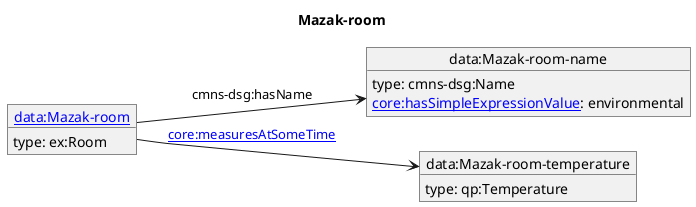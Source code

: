 @startuml
skinparam linetype polyline
left to right direction
title Mazak-room
object "[[./Mazak-room.html data:Mazak-room]]" as o1 {
 type: ex:Room 
}
object "data:Mazak-room-name" as o2 {
 type: cmns-dsg:Name 
}
object "data:Mazak-room-temperature" as o3 {
 type: qp:Temperature 
}
o1 --> o2 : cmns-dsg:hasName
o2 : [[https://spec.industrialontologies.org/ontology/core/Core/hasSimpleExpressionValue core:hasSimpleExpressionValue]]: environmental
o1 --> o3 : [[https://spec.industrialontologies.org/ontology/core/Core/measuresAtSomeTime core:measuresAtSomeTime]]
@enduml
